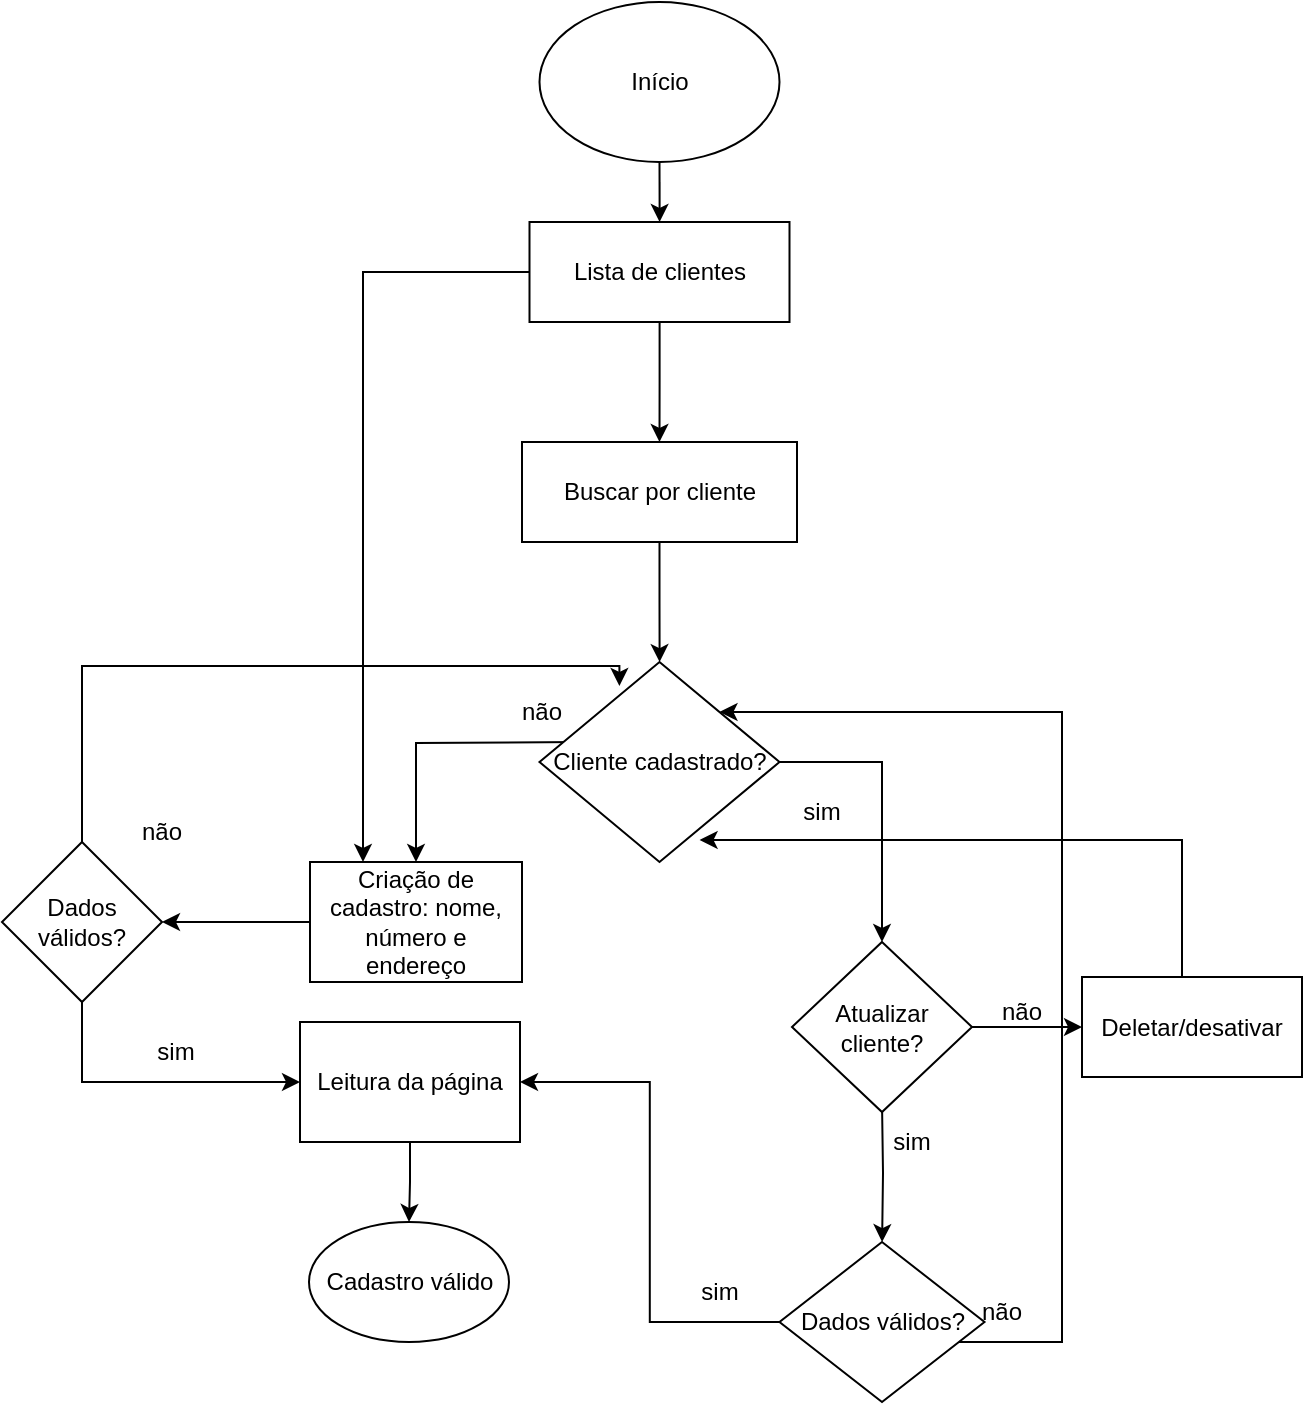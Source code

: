 <mxfile version="24.4.6" type="device">
  <diagram name="Página-1" id="t5G8c8VLFhvmdUs8-SyG">
    <mxGraphModel dx="1434" dy="1951" grid="1" gridSize="10" guides="1" tooltips="1" connect="1" arrows="1" fold="1" page="1" pageScale="1" pageWidth="827" pageHeight="1169" math="0" shadow="0">
      <root>
        <mxCell id="0" />
        <mxCell id="1" parent="0" />
        <mxCell id="h2l4w2npLVPQKdY4Cb1m-90" value="" style="edgeStyle=orthogonalEdgeStyle;rounded=0;orthogonalLoop=1;jettySize=auto;html=1;" edge="1" parent="1" source="h2l4w2npLVPQKdY4Cb1m-1" target="h2l4w2npLVPQKdY4Cb1m-83">
          <mxGeometry relative="1" as="geometry" />
        </mxCell>
        <mxCell id="h2l4w2npLVPQKdY4Cb1m-1" value="Início" style="ellipse;whiteSpace=wrap;html=1;" vertex="1" parent="1">
          <mxGeometry x="358.75" y="-180" width="120" height="80" as="geometry" />
        </mxCell>
        <mxCell id="h2l4w2npLVPQKdY4Cb1m-6" style="edgeStyle=orthogonalEdgeStyle;rounded=0;orthogonalLoop=1;jettySize=auto;html=1;entryX=0.5;entryY=0;entryDx=0;entryDy=0;" edge="1" parent="1" target="h2l4w2npLVPQKdY4Cb1m-5">
          <mxGeometry relative="1" as="geometry">
            <mxPoint x="380" y="190" as="sourcePoint" />
          </mxGeometry>
        </mxCell>
        <mxCell id="h2l4w2npLVPQKdY4Cb1m-39" value="" style="edgeStyle=orthogonalEdgeStyle;rounded=0;orthogonalLoop=1;jettySize=auto;html=1;" edge="1" parent="1" source="h2l4w2npLVPQKdY4Cb1m-5" target="h2l4w2npLVPQKdY4Cb1m-38">
          <mxGeometry relative="1" as="geometry" />
        </mxCell>
        <mxCell id="h2l4w2npLVPQKdY4Cb1m-5" value="Criação de cadastro: nome, número e endereço" style="rounded=0;whiteSpace=wrap;html=1;" vertex="1" parent="1">
          <mxGeometry x="244" y="250" width="106" height="60" as="geometry" />
        </mxCell>
        <mxCell id="h2l4w2npLVPQKdY4Cb1m-64" value="" style="edgeStyle=orthogonalEdgeStyle;rounded=0;orthogonalLoop=1;jettySize=auto;html=1;" edge="1" parent="1" source="h2l4w2npLVPQKdY4Cb1m-7" target="h2l4w2npLVPQKdY4Cb1m-24">
          <mxGeometry relative="1" as="geometry" />
        </mxCell>
        <mxCell id="h2l4w2npLVPQKdY4Cb1m-7" value="Leitura da página" style="rounded=0;whiteSpace=wrap;html=1;" vertex="1" parent="1">
          <mxGeometry x="239" y="330" width="110" height="60" as="geometry" />
        </mxCell>
        <mxCell id="h2l4w2npLVPQKdY4Cb1m-46" value="" style="edgeStyle=orthogonalEdgeStyle;rounded=0;orthogonalLoop=1;jettySize=auto;html=1;" edge="1" parent="1" target="h2l4w2npLVPQKdY4Cb1m-45">
          <mxGeometry relative="1" as="geometry">
            <mxPoint x="530" y="370" as="sourcePoint" />
          </mxGeometry>
        </mxCell>
        <mxCell id="h2l4w2npLVPQKdY4Cb1m-24" value="Cadastro válido" style="ellipse;whiteSpace=wrap;html=1;" vertex="1" parent="1">
          <mxGeometry x="243.5" y="430" width="100" height="60" as="geometry" />
        </mxCell>
        <mxCell id="h2l4w2npLVPQKdY4Cb1m-30" value="não" style="text;html=1;align=center;verticalAlign=middle;whiteSpace=wrap;rounded=0;" vertex="1" parent="1">
          <mxGeometry x="330" y="160" width="60" height="30" as="geometry" />
        </mxCell>
        <mxCell id="h2l4w2npLVPQKdY4Cb1m-49" style="edgeStyle=orthogonalEdgeStyle;rounded=0;orthogonalLoop=1;jettySize=auto;html=1;entryX=0;entryY=0.5;entryDx=0;entryDy=0;" edge="1" parent="1" source="h2l4w2npLVPQKdY4Cb1m-38" target="h2l4w2npLVPQKdY4Cb1m-7">
          <mxGeometry relative="1" as="geometry">
            <Array as="points">
              <mxPoint x="130" y="360" />
            </Array>
          </mxGeometry>
        </mxCell>
        <mxCell id="h2l4w2npLVPQKdY4Cb1m-38" value="Dados válidos?" style="rhombus;whiteSpace=wrap;html=1;rounded=0;" vertex="1" parent="1">
          <mxGeometry x="90" y="240" width="80" height="80" as="geometry" />
        </mxCell>
        <mxCell id="h2l4w2npLVPQKdY4Cb1m-41" value="sim" style="text;html=1;align=center;verticalAlign=middle;whiteSpace=wrap;rounded=0;" vertex="1" parent="1">
          <mxGeometry x="147" y="330" width="60" height="30" as="geometry" />
        </mxCell>
        <mxCell id="h2l4w2npLVPQKdY4Cb1m-43" value="não" style="text;html=1;align=center;verticalAlign=middle;whiteSpace=wrap;rounded=0;" vertex="1" parent="1">
          <mxGeometry x="140" y="220" width="60" height="30" as="geometry" />
        </mxCell>
        <mxCell id="h2l4w2npLVPQKdY4Cb1m-68" style="edgeStyle=orthogonalEdgeStyle;rounded=0;orthogonalLoop=1;jettySize=auto;html=1;entryX=1;entryY=0;entryDx=0;entryDy=0;" edge="1" parent="1" source="h2l4w2npLVPQKdY4Cb1m-45" target="h2l4w2npLVPQKdY4Cb1m-55">
          <mxGeometry relative="1" as="geometry">
            <Array as="points">
              <mxPoint x="620" y="490" />
              <mxPoint x="620" y="175" />
            </Array>
          </mxGeometry>
        </mxCell>
        <mxCell id="h2l4w2npLVPQKdY4Cb1m-70" style="edgeStyle=orthogonalEdgeStyle;rounded=0;orthogonalLoop=1;jettySize=auto;html=1;entryX=1;entryY=0.5;entryDx=0;entryDy=0;" edge="1" parent="1" source="h2l4w2npLVPQKdY4Cb1m-45" target="h2l4w2npLVPQKdY4Cb1m-7">
          <mxGeometry relative="1" as="geometry" />
        </mxCell>
        <mxCell id="h2l4w2npLVPQKdY4Cb1m-45" value="Dados válidos?" style="rhombus;whiteSpace=wrap;html=1;rounded=0;" vertex="1" parent="1">
          <mxGeometry x="478.75" y="440" width="102.5" height="80" as="geometry" />
        </mxCell>
        <mxCell id="h2l4w2npLVPQKdY4Cb1m-66" style="edgeStyle=orthogonalEdgeStyle;rounded=0;orthogonalLoop=1;jettySize=auto;html=1;" edge="1" parent="1" source="h2l4w2npLVPQKdY4Cb1m-55">
          <mxGeometry relative="1" as="geometry">
            <mxPoint x="530" y="290" as="targetPoint" />
            <Array as="points">
              <mxPoint x="530" y="200" />
            </Array>
          </mxGeometry>
        </mxCell>
        <mxCell id="h2l4w2npLVPQKdY4Cb1m-55" value="Cliente cadastrado?" style="rhombus;whiteSpace=wrap;html=1;" vertex="1" parent="1">
          <mxGeometry x="358.75" y="150" width="120" height="100" as="geometry" />
        </mxCell>
        <mxCell id="h2l4w2npLVPQKdY4Cb1m-57" style="edgeStyle=orthogonalEdgeStyle;rounded=0;orthogonalLoop=1;jettySize=auto;html=1;entryX=0.333;entryY=0.12;entryDx=0;entryDy=0;entryPerimeter=0;" edge="1" parent="1" source="h2l4w2npLVPQKdY4Cb1m-38" target="h2l4w2npLVPQKdY4Cb1m-55">
          <mxGeometry relative="1" as="geometry">
            <Array as="points">
              <mxPoint x="130" y="152" />
            </Array>
          </mxGeometry>
        </mxCell>
        <mxCell id="h2l4w2npLVPQKdY4Cb1m-62" value="sim" style="text;html=1;align=center;verticalAlign=middle;whiteSpace=wrap;rounded=0;" vertex="1" parent="1">
          <mxGeometry x="470" y="210" width="60" height="30" as="geometry" />
        </mxCell>
        <mxCell id="h2l4w2npLVPQKdY4Cb1m-69" value="não" style="text;html=1;align=center;verticalAlign=middle;whiteSpace=wrap;rounded=0;" vertex="1" parent="1">
          <mxGeometry x="560" y="460" width="60" height="30" as="geometry" />
        </mxCell>
        <mxCell id="h2l4w2npLVPQKdY4Cb1m-71" value="sim" style="text;html=1;align=center;verticalAlign=middle;whiteSpace=wrap;rounded=0;" vertex="1" parent="1">
          <mxGeometry x="418.75" y="450" width="60" height="30" as="geometry" />
        </mxCell>
        <mxCell id="h2l4w2npLVPQKdY4Cb1m-75" value="" style="edgeStyle=orthogonalEdgeStyle;rounded=0;orthogonalLoop=1;jettySize=auto;html=1;" edge="1" parent="1" source="h2l4w2npLVPQKdY4Cb1m-72" target="h2l4w2npLVPQKdY4Cb1m-74">
          <mxGeometry relative="1" as="geometry" />
        </mxCell>
        <mxCell id="h2l4w2npLVPQKdY4Cb1m-72" value="Atualizar cliente?" style="rhombus;whiteSpace=wrap;html=1;" vertex="1" parent="1">
          <mxGeometry x="485" y="290" width="90" height="85" as="geometry" />
        </mxCell>
        <mxCell id="h2l4w2npLVPQKdY4Cb1m-73" value="sim" style="text;html=1;align=center;verticalAlign=middle;whiteSpace=wrap;rounded=0;" vertex="1" parent="1">
          <mxGeometry x="515" y="375" width="60" height="30" as="geometry" />
        </mxCell>
        <mxCell id="h2l4w2npLVPQKdY4Cb1m-74" value="Deletar/desativar" style="rounded=0;whiteSpace=wrap;html=1;" vertex="1" parent="1">
          <mxGeometry x="630" y="307.5" width="110" height="50" as="geometry" />
        </mxCell>
        <mxCell id="h2l4w2npLVPQKdY4Cb1m-76" value="não" style="text;html=1;align=center;verticalAlign=middle;whiteSpace=wrap;rounded=0;" vertex="1" parent="1">
          <mxGeometry x="570" y="310" width="60" height="30" as="geometry" />
        </mxCell>
        <mxCell id="h2l4w2npLVPQKdY4Cb1m-78" style="edgeStyle=orthogonalEdgeStyle;rounded=0;orthogonalLoop=1;jettySize=auto;html=1;entryX=0.667;entryY=0.89;entryDx=0;entryDy=0;entryPerimeter=0;" edge="1" parent="1" source="h2l4w2npLVPQKdY4Cb1m-74" target="h2l4w2npLVPQKdY4Cb1m-55">
          <mxGeometry relative="1" as="geometry">
            <Array as="points">
              <mxPoint x="680" y="239" />
            </Array>
          </mxGeometry>
        </mxCell>
        <mxCell id="h2l4w2npLVPQKdY4Cb1m-87" value="" style="edgeStyle=orthogonalEdgeStyle;rounded=0;orthogonalLoop=1;jettySize=auto;html=1;" edge="1" parent="1" source="h2l4w2npLVPQKdY4Cb1m-83" target="h2l4w2npLVPQKdY4Cb1m-86">
          <mxGeometry relative="1" as="geometry" />
        </mxCell>
        <mxCell id="h2l4w2npLVPQKdY4Cb1m-92" style="edgeStyle=orthogonalEdgeStyle;rounded=0;orthogonalLoop=1;jettySize=auto;html=1;entryX=0.25;entryY=0;entryDx=0;entryDy=0;" edge="1" parent="1" source="h2l4w2npLVPQKdY4Cb1m-83" target="h2l4w2npLVPQKdY4Cb1m-5">
          <mxGeometry relative="1" as="geometry" />
        </mxCell>
        <mxCell id="h2l4w2npLVPQKdY4Cb1m-83" value="Lista de clientes" style="rounded=0;whiteSpace=wrap;html=1;" vertex="1" parent="1">
          <mxGeometry x="353.75" y="-70" width="130" height="50" as="geometry" />
        </mxCell>
        <mxCell id="h2l4w2npLVPQKdY4Cb1m-91" value="" style="edgeStyle=orthogonalEdgeStyle;rounded=0;orthogonalLoop=1;jettySize=auto;html=1;" edge="1" parent="1" source="h2l4w2npLVPQKdY4Cb1m-86" target="h2l4w2npLVPQKdY4Cb1m-55">
          <mxGeometry relative="1" as="geometry" />
        </mxCell>
        <mxCell id="h2l4w2npLVPQKdY4Cb1m-86" value="Buscar por cliente" style="rounded=0;whiteSpace=wrap;html=1;" vertex="1" parent="1">
          <mxGeometry x="350" y="40" width="137.5" height="50" as="geometry" />
        </mxCell>
      </root>
    </mxGraphModel>
  </diagram>
</mxfile>
